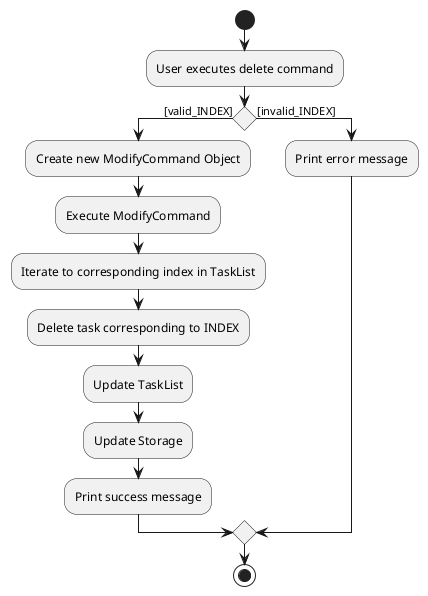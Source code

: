 @startuml
'https://plantuml.com/activity-diagram-beta

start

:User executes delete command;

if () then ([valid_INDEX])
  :Create new ModifyCommand Object;
  :Execute ModifyCommand;
  :Iterate to corresponding index in TaskList;
  :Delete task corresponding to INDEX;
  :Update TaskList;
  :Update Storage;
  :Print success message;

else([invalid_INDEX])
    :Print error message;
endif

stop

@enduml
